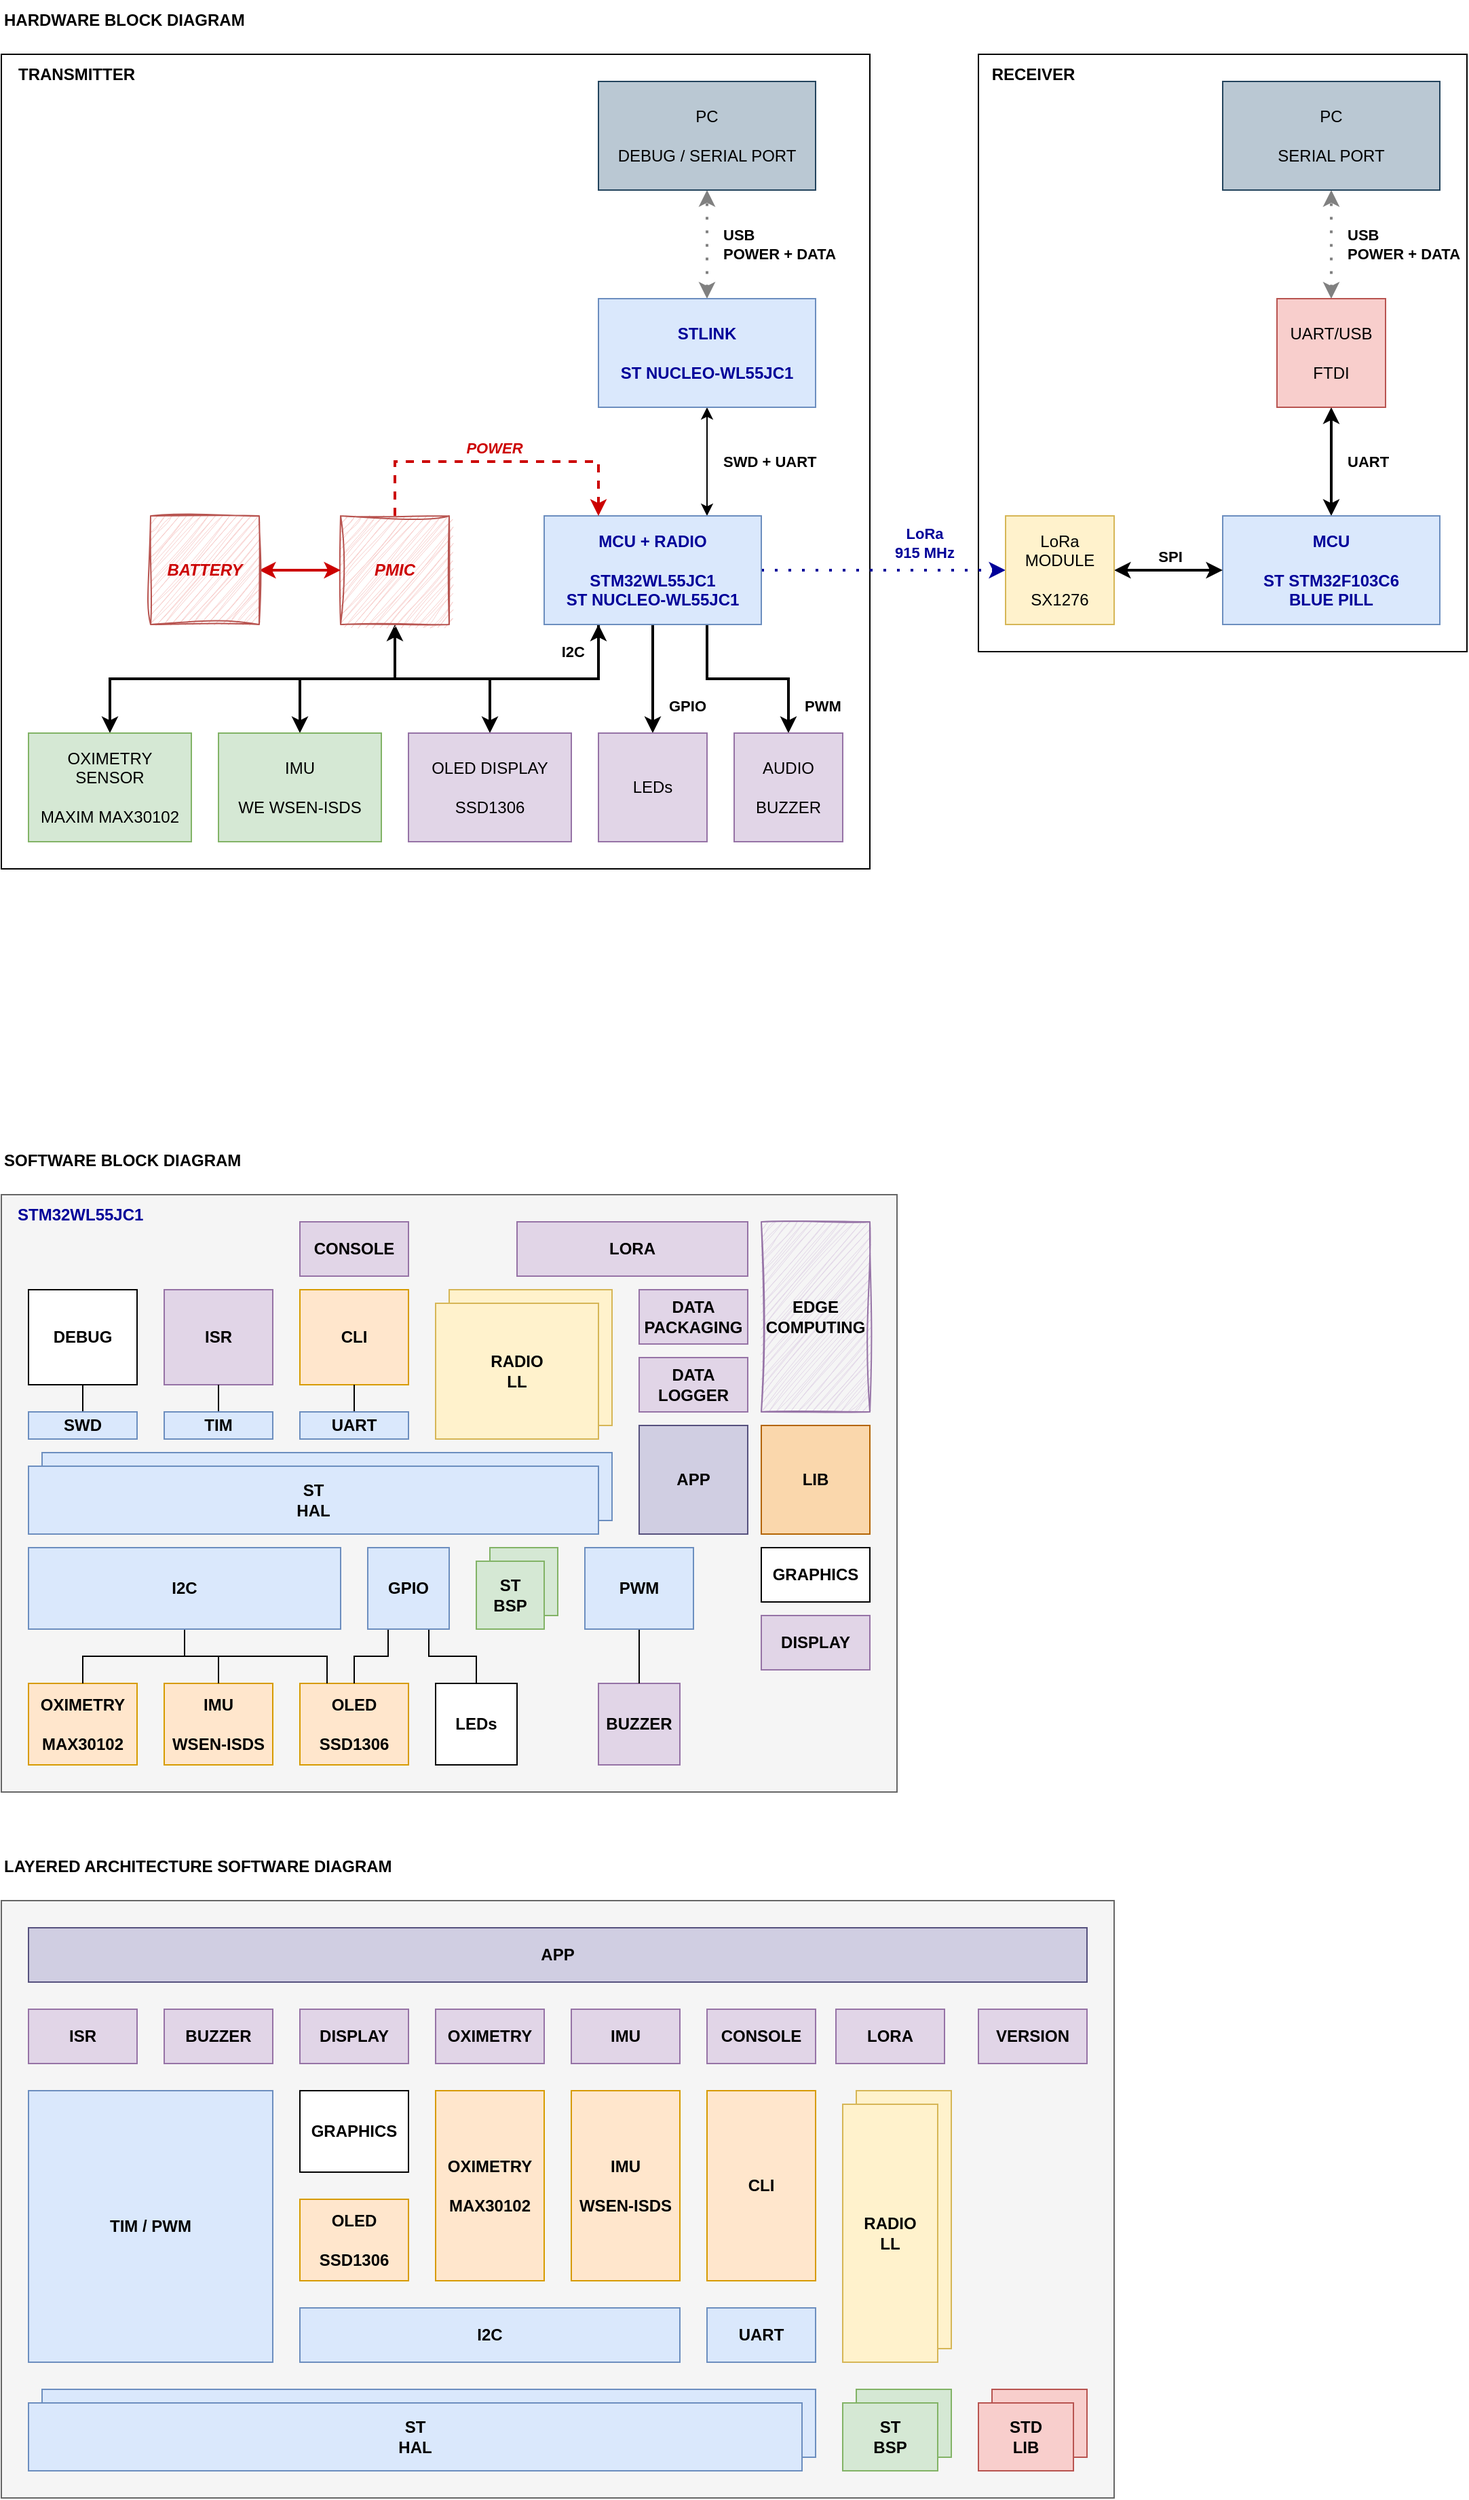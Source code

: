 <mxfile version="23.1.6" type="device">
  <diagram name="Page-1" id="tiGL5y8tx9twSGiWIKuG">
    <mxGraphModel dx="989" dy="521" grid="1" gridSize="10" guides="1" tooltips="1" connect="1" arrows="1" fold="1" page="1" pageScale="1" pageWidth="1169" pageHeight="827" math="0" shadow="0">
      <root>
        <mxCell id="0" />
        <mxCell id="1" parent="0" />
        <mxCell id="9h-wrepD2IGm5y444Fue-29" value="" style="rounded=0;whiteSpace=wrap;html=1;fillColor=#f5f5f5;fontColor=#333333;strokeColor=#666666;" vertex="1" parent="1">
          <mxGeometry x="40" y="1440" width="820" height="440" as="geometry" />
        </mxCell>
        <mxCell id="iqaMdUya3i2DOVbDc8bf-76" value="" style="rounded=0;whiteSpace=wrap;html=1;" parent="1" vertex="1">
          <mxGeometry x="760" y="80" width="360" height="440" as="geometry" />
        </mxCell>
        <mxCell id="iqaMdUya3i2DOVbDc8bf-77" value="" style="rounded=0;whiteSpace=wrap;html=1;" parent="1" vertex="1">
          <mxGeometry x="40" y="80" width="640" height="600" as="geometry" />
        </mxCell>
        <mxCell id="iqaMdUya3i2DOVbDc8bf-2" value="&lt;b style=&quot;&quot;&gt;&lt;br&gt;&lt;/b&gt;" style="rounded=0;whiteSpace=wrap;html=1;fillColor=#f5f5f5;fontColor=#333333;strokeColor=#666666;" parent="1" vertex="1">
          <mxGeometry x="40" y="920" width="660" height="440" as="geometry" />
        </mxCell>
        <mxCell id="bOj5Wxfjy-qbi8LJa_UR-5" style="edgeStyle=orthogonalEdgeStyle;rounded=0;orthogonalLoop=1;jettySize=auto;html=1;startArrow=classic;startFill=1;strokeWidth=2;exitX=0.25;exitY=1;exitDx=0;exitDy=0;entryX=0.5;entryY=0;entryDx=0;entryDy=0;" parent="1" source="bOj5Wxfjy-qbi8LJa_UR-1" target="bOj5Wxfjy-qbi8LJa_UR-2" edge="1">
          <mxGeometry relative="1" as="geometry">
            <mxPoint x="440" y="520" as="sourcePoint" />
            <mxPoint x="80" y="560" as="targetPoint" />
            <Array as="points">
              <mxPoint x="480" y="540" />
              <mxPoint x="120" y="540" />
            </Array>
          </mxGeometry>
        </mxCell>
        <mxCell id="bOj5Wxfjy-qbi8LJa_UR-9" value="&lt;b&gt;I2C&lt;/b&gt;" style="edgeLabel;html=1;align=right;verticalAlign=middle;resizable=0;points=[];" parent="bOj5Wxfjy-qbi8LJa_UR-5" connectable="0" vertex="1">
          <mxGeometry x="0.3" y="-2" relative="1" as="geometry">
            <mxPoint x="236" y="-18" as="offset" />
          </mxGeometry>
        </mxCell>
        <mxCell id="bOj5Wxfjy-qbi8LJa_UR-6" style="edgeStyle=orthogonalEdgeStyle;rounded=0;orthogonalLoop=1;jettySize=auto;html=1;exitX=0.25;exitY=1;exitDx=0;exitDy=0;entryX=0.5;entryY=0;entryDx=0;entryDy=0;strokeWidth=2;" parent="1" source="bOj5Wxfjy-qbi8LJa_UR-1" target="bOj5Wxfjy-qbi8LJa_UR-3" edge="1">
          <mxGeometry relative="1" as="geometry" />
        </mxCell>
        <mxCell id="bOj5Wxfjy-qbi8LJa_UR-7" style="edgeStyle=orthogonalEdgeStyle;rounded=0;orthogonalLoop=1;jettySize=auto;html=1;exitX=0.25;exitY=1;exitDx=0;exitDy=0;entryX=0.5;entryY=0;entryDx=0;entryDy=0;strokeWidth=2;" parent="1" source="bOj5Wxfjy-qbi8LJa_UR-1" target="bOj5Wxfjy-qbi8LJa_UR-4" edge="1">
          <mxGeometry relative="1" as="geometry">
            <Array as="points">
              <mxPoint x="480" y="540" />
              <mxPoint x="400" y="540" />
            </Array>
          </mxGeometry>
        </mxCell>
        <mxCell id="bOj5Wxfjy-qbi8LJa_UR-15" style="edgeStyle=orthogonalEdgeStyle;rounded=0;orthogonalLoop=1;jettySize=auto;html=1;dashed=1;dashPattern=1 4;exitX=1;exitY=0.5;exitDx=0;exitDy=0;strokeColor=#000099;strokeWidth=2;entryX=0;entryY=0.5;entryDx=0;entryDy=0;" parent="1" source="bOj5Wxfjy-qbi8LJa_UR-1" target="iqaMdUya3i2DOVbDc8bf-4" edge="1">
          <mxGeometry relative="1" as="geometry">
            <mxPoint x="590" y="460" as="sourcePoint" />
            <Array as="points" />
            <mxPoint x="740" y="460" as="targetPoint" />
          </mxGeometry>
        </mxCell>
        <mxCell id="bOj5Wxfjy-qbi8LJa_UR-16" value="&lt;font color=&quot;#000099&quot;&gt;&lt;b&gt;LoRa&lt;br&gt;915 MHz&lt;br&gt;&lt;/b&gt;&lt;/font&gt;" style="edgeLabel;html=1;align=center;verticalAlign=middle;resizable=0;points=[];" parent="bOj5Wxfjy-qbi8LJa_UR-15" connectable="0" vertex="1">
          <mxGeometry x="-0.142" y="2" relative="1" as="geometry">
            <mxPoint x="43" y="-18" as="offset" />
          </mxGeometry>
        </mxCell>
        <mxCell id="bOj5Wxfjy-qbi8LJa_UR-18" style="edgeStyle=orthogonalEdgeStyle;rounded=0;orthogonalLoop=1;jettySize=auto;html=1;entryX=0.5;entryY=1;entryDx=0;entryDy=0;dashed=1;dashPattern=1 4;startArrow=classic;startFill=1;strokeColor=#808080;strokeWidth=2;exitX=0.5;exitY=0;exitDx=0;exitDy=0;" parent="1" source="iqaMdUya3i2DOVbDc8bf-12" target="bOj5Wxfjy-qbi8LJa_UR-17" edge="1">
          <mxGeometry relative="1" as="geometry">
            <mxPoint x="510" y="250" as="sourcePoint" />
          </mxGeometry>
        </mxCell>
        <mxCell id="iqaMdUya3i2DOVbDc8bf-13" style="edgeStyle=orthogonalEdgeStyle;rounded=0;orthogonalLoop=1;jettySize=auto;html=1;exitX=0.75;exitY=0;exitDx=0;exitDy=0;entryX=0.5;entryY=1;entryDx=0;entryDy=0;startArrow=classic;startFill=1;" parent="1" source="bOj5Wxfjy-qbi8LJa_UR-1" target="iqaMdUya3i2DOVbDc8bf-12" edge="1">
          <mxGeometry relative="1" as="geometry" />
        </mxCell>
        <mxCell id="iqaMdUya3i2DOVbDc8bf-18" style="edgeStyle=orthogonalEdgeStyle;rounded=0;orthogonalLoop=1;jettySize=auto;html=1;exitX=0.75;exitY=1;exitDx=0;exitDy=0;entryX=0.5;entryY=0;entryDx=0;entryDy=0;strokeWidth=2;" parent="1" source="bOj5Wxfjy-qbi8LJa_UR-1" target="iqaMdUya3i2DOVbDc8bf-16" edge="1">
          <mxGeometry relative="1" as="geometry">
            <Array as="points">
              <mxPoint x="560" y="540" />
              <mxPoint x="620" y="540" />
            </Array>
          </mxGeometry>
        </mxCell>
        <mxCell id="iqaMdUya3i2DOVbDc8bf-21" style="edgeStyle=orthogonalEdgeStyle;rounded=0;orthogonalLoop=1;jettySize=auto;html=1;exitX=0.5;exitY=1;exitDx=0;exitDy=0;strokeWidth=2;" parent="1" source="bOj5Wxfjy-qbi8LJa_UR-1" target="iqaMdUya3i2DOVbDc8bf-19" edge="1">
          <mxGeometry relative="1" as="geometry" />
        </mxCell>
        <mxCell id="bOj5Wxfjy-qbi8LJa_UR-1" value="&lt;font color=&quot;#000099&quot;&gt;&lt;b style=&quot;&quot;&gt;MCU + RADIO&lt;br&gt;&lt;br&gt;&lt;/b&gt;&lt;b style=&quot;border-color: var(--border-color);&quot;&gt;&lt;font style=&quot;border-color: var(--border-color);&quot;&gt;STM32WL55JC1&lt;/font&gt;&lt;/b&gt;&lt;/font&gt;&lt;b style=&quot;&quot;&gt;&lt;font color=&quot;#000099&quot;&gt;&lt;br&gt;ST NUCLEO-WL55JC1&lt;/font&gt;&lt;br&gt;&lt;/b&gt;" style="rounded=0;whiteSpace=wrap;html=1;fillColor=#dae8fc;strokeColor=#6c8ebf;" parent="1" vertex="1">
          <mxGeometry x="440" y="420" width="160" height="80" as="geometry" />
        </mxCell>
        <mxCell id="bOj5Wxfjy-qbi8LJa_UR-2" value="OXIMETRY &lt;br&gt;SENSOR&lt;br&gt;&lt;br&gt;MAXIM MAX30102" style="rounded=0;whiteSpace=wrap;html=1;fillColor=#d5e8d4;strokeColor=#82b366;" parent="1" vertex="1">
          <mxGeometry x="60" y="580" width="120" height="80" as="geometry" />
        </mxCell>
        <mxCell id="bOj5Wxfjy-qbi8LJa_UR-3" value="IMU&lt;br&gt;&lt;br&gt;WE WSEN-ISDS" style="rounded=0;whiteSpace=wrap;html=1;fillColor=#d5e8d4;strokeColor=#82b366;" parent="1" vertex="1">
          <mxGeometry x="200" y="580" width="120" height="80" as="geometry" />
        </mxCell>
        <mxCell id="bOj5Wxfjy-qbi8LJa_UR-4" value="OLED DISPLAY&lt;br&gt;&lt;br&gt;SSD1306" style="rounded=0;whiteSpace=wrap;html=1;fillColor=#e1d5e7;strokeColor=#9673a6;" parent="1" vertex="1">
          <mxGeometry x="340" y="580" width="120" height="80" as="geometry" />
        </mxCell>
        <mxCell id="bOj5Wxfjy-qbi8LJa_UR-10" value="&lt;b&gt;HARDWARE BLOCK DIAGRAM&lt;/b&gt;" style="text;html=1;align=left;verticalAlign=middle;resizable=0;points=[];autosize=1;strokeColor=none;fillColor=none;" parent="1" vertex="1">
          <mxGeometry x="40" y="40" width="200" height="30" as="geometry" />
        </mxCell>
        <mxCell id="bOj5Wxfjy-qbi8LJa_UR-11" value="&lt;b&gt;SOFTWARE BLOCK DIAGRAM&lt;/b&gt;" style="text;html=1;align=left;verticalAlign=middle;resizable=0;points=[];autosize=1;strokeColor=none;fillColor=none;" parent="1" vertex="1">
          <mxGeometry x="40" y="880" width="200" height="30" as="geometry" />
        </mxCell>
        <mxCell id="bOj5Wxfjy-qbi8LJa_UR-20" style="edgeStyle=orthogonalEdgeStyle;rounded=0;orthogonalLoop=1;jettySize=auto;html=1;entryX=0.5;entryY=1;entryDx=0;entryDy=0;dashed=1;dashPattern=1 4;strokeColor=#808080;strokeWidth=2;exitX=0.5;exitY=0;exitDx=0;exitDy=0;startArrow=classic;startFill=1;" parent="1" source="iqaMdUya3i2DOVbDc8bf-8" target="bOj5Wxfjy-qbi8LJa_UR-19" edge="1">
          <mxGeometry relative="1" as="geometry">
            <mxPoint x="1020" y="180" as="sourcePoint" />
          </mxGeometry>
        </mxCell>
        <mxCell id="iqaMdUya3i2DOVbDc8bf-9" style="edgeStyle=orthogonalEdgeStyle;rounded=0;orthogonalLoop=1;jettySize=auto;html=1;exitX=0.5;exitY=0;exitDx=0;exitDy=0;entryX=0.5;entryY=1;entryDx=0;entryDy=0;startArrow=classic;startFill=1;strokeWidth=2;" parent="1" source="bOj5Wxfjy-qbi8LJa_UR-14" target="iqaMdUya3i2DOVbDc8bf-8" edge="1">
          <mxGeometry relative="1" as="geometry" />
        </mxCell>
        <mxCell id="bOj5Wxfjy-qbi8LJa_UR-14" value="&lt;font color=&quot;#000099&quot;&gt;&lt;b style=&quot;&quot;&gt;MCU&lt;br&gt;&lt;br&gt;&lt;/b&gt;&lt;/font&gt;&lt;b style=&quot;&quot;&gt;&lt;font color=&quot;#000099&quot;&gt;ST STM32F103C6&lt;br&gt;&lt;/font&gt;&lt;/b&gt;&lt;b style=&quot;border-color: var(--border-color); color: rgb(0, 0, 153);&quot;&gt;BLUE PILL&lt;/b&gt;&lt;b style=&quot;&quot;&gt;&lt;br&gt;&lt;/b&gt;" style="rounded=0;whiteSpace=wrap;html=1;fillColor=#dae8fc;strokeColor=#6c8ebf;" parent="1" vertex="1">
          <mxGeometry x="940" y="420" width="160" height="80" as="geometry" />
        </mxCell>
        <mxCell id="bOj5Wxfjy-qbi8LJa_UR-17" value="PC&lt;br&gt;&lt;br&gt;DEBUG / SERIAL PORT" style="rounded=0;whiteSpace=wrap;html=1;fillColor=#bac8d3;strokeColor=#23445d;gradientColor=none;shadow=0;glass=0;" parent="1" vertex="1">
          <mxGeometry x="480" y="100" width="160" height="80" as="geometry" />
        </mxCell>
        <mxCell id="bOj5Wxfjy-qbi8LJa_UR-19" value="PC&lt;br&gt;&lt;br&gt;SERIAL PORT" style="rounded=0;whiteSpace=wrap;html=1;fillColor=#bac8d3;strokeColor=#23445d;" parent="1" vertex="1">
          <mxGeometry x="940" y="100" width="160" height="80" as="geometry" />
        </mxCell>
        <mxCell id="bOj5Wxfjy-qbi8LJa_UR-29" style="edgeStyle=orthogonalEdgeStyle;rounded=0;orthogonalLoop=1;jettySize=auto;html=1;exitX=0.5;exitY=0;exitDx=0;exitDy=0;entryX=0.25;entryY=0;entryDx=0;entryDy=0;dashed=1;strokeColor=#CC0000;strokeWidth=2;" parent="1" source="bOj5Wxfjy-qbi8LJa_UR-21" target="bOj5Wxfjy-qbi8LJa_UR-1" edge="1">
          <mxGeometry relative="1" as="geometry">
            <Array as="points">
              <mxPoint x="330" y="380" />
              <mxPoint x="480" y="380" />
            </Array>
          </mxGeometry>
        </mxCell>
        <mxCell id="bOj5Wxfjy-qbi8LJa_UR-30" value="&lt;b&gt;&lt;i&gt;POWER&lt;/i&gt;&lt;/b&gt;" style="edgeLabel;html=1;align=center;verticalAlign=middle;resizable=0;points=[];fontColor=#CC0000;" parent="bOj5Wxfjy-qbi8LJa_UR-29" connectable="0" vertex="1">
          <mxGeometry x="-0.101" y="2" relative="1" as="geometry">
            <mxPoint x="9" y="-8" as="offset" />
          </mxGeometry>
        </mxCell>
        <mxCell id="iqaMdUya3i2DOVbDc8bf-24" style="edgeStyle=orthogonalEdgeStyle;rounded=0;orthogonalLoop=1;jettySize=auto;html=1;exitX=0.5;exitY=1;exitDx=0;exitDy=0;startArrow=classic;startFill=1;endArrow=none;endFill=0;strokeWidth=2;" parent="1" source="bOj5Wxfjy-qbi8LJa_UR-21" edge="1">
          <mxGeometry relative="1" as="geometry">
            <mxPoint x="320.2" y="540" as="targetPoint" />
            <Array as="points">
              <mxPoint x="330" y="540" />
            </Array>
          </mxGeometry>
        </mxCell>
        <mxCell id="bOj5Wxfjy-qbi8LJa_UR-21" value="&lt;font color=&quot;#cc0000&quot;&gt;&lt;b&gt;&lt;i&gt;PMIC&lt;/i&gt;&lt;/b&gt;&lt;/font&gt;" style="rounded=0;whiteSpace=wrap;html=1;fillColor=#f8cecc;strokeColor=#b85450;sketch=1;curveFitting=1;jiggle=2;" parent="1" vertex="1">
          <mxGeometry x="290" y="420" width="80" height="80" as="geometry" />
        </mxCell>
        <mxCell id="bOj5Wxfjy-qbi8LJa_UR-24" style="edgeStyle=orthogonalEdgeStyle;rounded=0;orthogonalLoop=1;jettySize=auto;html=1;entryX=0;entryY=0.5;entryDx=0;entryDy=0;startArrow=classic;startFill=1;strokeColor=#CC0000;exitX=1;exitY=0.5;exitDx=0;exitDy=0;strokeWidth=2;" parent="1" source="bOj5Wxfjy-qbi8LJa_UR-23" target="bOj5Wxfjy-qbi8LJa_UR-21" edge="1">
          <mxGeometry relative="1" as="geometry">
            <Array as="points" />
            <mxPoint x="280" y="320" as="sourcePoint" />
          </mxGeometry>
        </mxCell>
        <mxCell id="bOj5Wxfjy-qbi8LJa_UR-23" value="&lt;font color=&quot;#cc0000&quot;&gt;&lt;b&gt;&lt;i&gt;BATTERY&lt;/i&gt;&lt;/b&gt;&lt;/font&gt;" style="rounded=0;whiteSpace=wrap;html=1;fillColor=#f8cecc;strokeColor=#b85450;sketch=1;curveFitting=1;jiggle=2;" parent="1" vertex="1">
          <mxGeometry x="150" y="420" width="80" height="80" as="geometry" />
        </mxCell>
        <mxCell id="bOj5Wxfjy-qbi8LJa_UR-28" value="&lt;b&gt;USB&lt;br&gt;POWER + DATA&lt;/b&gt;" style="edgeLabel;html=1;align=left;verticalAlign=middle;resizable=0;points=[];" parent="1" connectable="0" vertex="1">
          <mxGeometry x="1030" y="220.0" as="geometry" />
        </mxCell>
        <mxCell id="bOj5Wxfjy-qbi8LJa_UR-32" value="&lt;b&gt;TRANSMITTER&lt;/b&gt;" style="text;html=1;align=center;verticalAlign=middle;resizable=0;points=[];autosize=1;strokeColor=none;fillColor=none;" parent="1" vertex="1">
          <mxGeometry x="40" y="80" width="110" height="30" as="geometry" />
        </mxCell>
        <mxCell id="bOj5Wxfjy-qbi8LJa_UR-34" value="&lt;b&gt;RECEIVER&lt;/b&gt;" style="text;html=1;align=center;verticalAlign=middle;resizable=0;points=[];autosize=1;strokeColor=none;fillColor=none;" parent="1" vertex="1">
          <mxGeometry x="760" y="80" width="80" height="30" as="geometry" />
        </mxCell>
        <mxCell id="iqaMdUya3i2DOVbDc8bf-3" value="&lt;b style=&quot;border-color: var(--border-color);&quot;&gt;&lt;font color=&quot;#000099&quot;&gt;STM32WL55JC1&lt;/font&gt;&lt;/b&gt;&lt;b style=&quot;border-color: var(--border-color);&quot;&gt;&lt;br&gt;&lt;/b&gt;" style="text;html=1;align=left;verticalAlign=middle;resizable=0;points=[];autosize=1;strokeColor=none;fillColor=none;" parent="1" vertex="1">
          <mxGeometry x="50" y="920" width="120" height="30" as="geometry" />
        </mxCell>
        <mxCell id="iqaMdUya3i2DOVbDc8bf-5" style="edgeStyle=orthogonalEdgeStyle;rounded=0;orthogonalLoop=1;jettySize=auto;html=1;exitX=1;exitY=0.5;exitDx=0;exitDy=0;entryX=0;entryY=0.5;entryDx=0;entryDy=0;startArrow=classic;startFill=1;strokeWidth=2;" parent="1" source="iqaMdUya3i2DOVbDc8bf-4" target="bOj5Wxfjy-qbi8LJa_UR-14" edge="1">
          <mxGeometry relative="1" as="geometry" />
        </mxCell>
        <mxCell id="iqaMdUya3i2DOVbDc8bf-7" value="&lt;b&gt;SPI&lt;/b&gt;" style="edgeLabel;html=1;align=center;verticalAlign=middle;resizable=0;points=[];" parent="iqaMdUya3i2DOVbDc8bf-5" connectable="0" vertex="1">
          <mxGeometry x="-0.042" y="3" relative="1" as="geometry">
            <mxPoint x="2" y="-7" as="offset" />
          </mxGeometry>
        </mxCell>
        <mxCell id="iqaMdUya3i2DOVbDc8bf-4" value="LoRa&lt;br&gt;MODULE&lt;br&gt;&lt;br&gt;SX1276" style="rounded=0;whiteSpace=wrap;html=1;fillColor=#fff2cc;strokeColor=#d6b656;" parent="1" vertex="1">
          <mxGeometry x="780" y="420" width="80" height="80" as="geometry" />
        </mxCell>
        <mxCell id="iqaMdUya3i2DOVbDc8bf-8" value="UART/USB&lt;br&gt;&lt;br&gt;FTDI" style="rounded=0;whiteSpace=wrap;html=1;fillColor=#f8cecc;strokeColor=#b85450;" parent="1" vertex="1">
          <mxGeometry x="980" y="260" width="80" height="80" as="geometry" />
        </mxCell>
        <mxCell id="iqaMdUya3i2DOVbDc8bf-11" value="&lt;b&gt;UART&lt;/b&gt;" style="edgeLabel;html=1;align=left;verticalAlign=middle;resizable=0;points=[];" parent="1" connectable="0" vertex="1">
          <mxGeometry x="1030" y="380.0" as="geometry" />
        </mxCell>
        <mxCell id="iqaMdUya3i2DOVbDc8bf-12" value="&lt;font color=&quot;#000099&quot;&gt;&lt;b style=&quot;&quot;&gt;STLINK&lt;br&gt;&lt;br&gt;&lt;/b&gt;&lt;/font&gt;&lt;b style=&quot;&quot;&gt;&lt;font color=&quot;#000099&quot;&gt;ST NUCLEO-WL55JC1&lt;/font&gt;&lt;br&gt;&lt;/b&gt;" style="rounded=0;whiteSpace=wrap;html=1;fillColor=#dae8fc;strokeColor=#6c8ebf;" parent="1" vertex="1">
          <mxGeometry x="480" y="260" width="160" height="80" as="geometry" />
        </mxCell>
        <mxCell id="iqaMdUya3i2DOVbDc8bf-14" value="&lt;b&gt;SWD + UART&lt;/b&gt;" style="edgeLabel;html=1;align=left;verticalAlign=middle;resizable=0;points=[];" parent="1" connectable="0" vertex="1">
          <mxGeometry x="570.0" y="379.997" as="geometry" />
        </mxCell>
        <mxCell id="iqaMdUya3i2DOVbDc8bf-15" value="&lt;b&gt;USB&lt;br&gt;POWER + DATA&lt;/b&gt;" style="edgeLabel;html=1;align=left;verticalAlign=middle;resizable=0;points=[];" parent="1" connectable="0" vertex="1">
          <mxGeometry x="570" y="220.0" as="geometry" />
        </mxCell>
        <mxCell id="iqaMdUya3i2DOVbDc8bf-16" value="AUDIO&lt;br&gt;&lt;br&gt;BUZZER" style="rounded=0;whiteSpace=wrap;html=1;fillColor=#e1d5e7;strokeColor=#9673a6;" parent="1" vertex="1">
          <mxGeometry x="580" y="580" width="80" height="80" as="geometry" />
        </mxCell>
        <mxCell id="iqaMdUya3i2DOVbDc8bf-19" value="LEDs" style="rounded=0;whiteSpace=wrap;html=1;fillColor=#e1d5e7;strokeColor=#9673a6;" parent="1" vertex="1">
          <mxGeometry x="480" y="580" width="80" height="80" as="geometry" />
        </mxCell>
        <mxCell id="iqaMdUya3i2DOVbDc8bf-22" value="&lt;b&gt;GPIO&lt;/b&gt;" style="edgeLabel;html=1;align=left;verticalAlign=middle;resizable=0;points=[];" parent="1" connectable="0" vertex="1">
          <mxGeometry x="530.0" y="559.997" as="geometry" />
        </mxCell>
        <mxCell id="iqaMdUya3i2DOVbDc8bf-23" value="&lt;b&gt;PWM&lt;/b&gt;" style="edgeLabel;html=1;align=left;verticalAlign=middle;resizable=0;points=[];" parent="1" connectable="0" vertex="1">
          <mxGeometry x="630.0" y="559.997" as="geometry" />
        </mxCell>
        <mxCell id="iqaMdUya3i2DOVbDc8bf-35" value="&lt;b&gt;APP&lt;/b&gt;" style="rounded=0;whiteSpace=wrap;html=1;fillColor=#d0cee2;strokeColor=#56517e;" parent="1" vertex="1">
          <mxGeometry x="510" y="1090" width="80" height="80" as="geometry" />
        </mxCell>
        <mxCell id="iqaMdUya3i2DOVbDc8bf-36" value="&lt;b&gt;IMU&lt;br&gt;&lt;br&gt;WSEN-ISDS&lt;br&gt;&lt;/b&gt;" style="rounded=0;whiteSpace=wrap;html=1;fillColor=#ffe6cc;strokeColor=#d79b00;" parent="1" vertex="1">
          <mxGeometry x="160" y="1280" width="80" height="60" as="geometry" />
        </mxCell>
        <mxCell id="iqaMdUya3i2DOVbDc8bf-37" value="&lt;b&gt;OXIMETRY&lt;br&gt;&lt;br&gt;MAX30102&lt;br&gt;&lt;/b&gt;" style="rounded=0;whiteSpace=wrap;html=1;fillColor=#ffe6cc;strokeColor=#d79b00;" parent="1" vertex="1">
          <mxGeometry x="60" y="1280" width="80" height="60" as="geometry" />
        </mxCell>
        <mxCell id="iqaMdUya3i2DOVbDc8bf-38" value="&lt;b&gt;OLED&lt;br&gt;&lt;br&gt;SSD1306&lt;br&gt;&lt;/b&gt;" style="rounded=0;whiteSpace=wrap;html=1;fillColor=#ffe6cc;strokeColor=#d79b00;" parent="1" vertex="1">
          <mxGeometry x="260" y="1280" width="80" height="60" as="geometry" />
        </mxCell>
        <mxCell id="iqaMdUya3i2DOVbDc8bf-39" value="&lt;b&gt;GRAPHICS&lt;br&gt;&lt;/b&gt;" style="rounded=0;whiteSpace=wrap;html=1;" parent="1" vertex="1">
          <mxGeometry x="600" y="1180" width="80" height="40" as="geometry" />
        </mxCell>
        <mxCell id="iqaMdUya3i2DOVbDc8bf-40" value="&lt;b&gt;ISR&lt;br&gt;&lt;/b&gt;" style="rounded=0;whiteSpace=wrap;html=1;fillColor=#e1d5e7;strokeColor=#9673a6;" parent="1" vertex="1">
          <mxGeometry x="160" y="990" width="80" height="70" as="geometry" />
        </mxCell>
        <mxCell id="iqaMdUya3i2DOVbDc8bf-41" value="&lt;b&gt;CONSOLE&lt;br&gt;&lt;/b&gt;" style="rounded=0;whiteSpace=wrap;html=1;fillColor=#e1d5e7;strokeColor=#9673a6;" parent="1" vertex="1">
          <mxGeometry x="260" y="940" width="80" height="40" as="geometry" />
        </mxCell>
        <mxCell id="iqaMdUya3i2DOVbDc8bf-45" value="&lt;b&gt;CLI&lt;br&gt;&lt;/b&gt;" style="rounded=0;whiteSpace=wrap;html=1;fillColor=#ffe6cc;strokeColor=#d79b00;" parent="1" vertex="1">
          <mxGeometry x="260" y="990" width="80" height="70" as="geometry" />
        </mxCell>
        <mxCell id="iqaMdUya3i2DOVbDc8bf-46" value="&lt;b&gt;BUZZER&lt;br&gt;&lt;/b&gt;" style="rounded=0;whiteSpace=wrap;html=1;fillColor=#e1d5e7;strokeColor=#9673a6;" parent="1" vertex="1">
          <mxGeometry x="480" y="1280" width="60" height="60" as="geometry" />
        </mxCell>
        <mxCell id="iqaMdUya3i2DOVbDc8bf-59" style="edgeStyle=orthogonalEdgeStyle;rounded=0;orthogonalLoop=1;jettySize=auto;html=1;exitX=0.5;exitY=1;exitDx=0;exitDy=0;entryX=0.5;entryY=0;entryDx=0;entryDy=0;endArrow=none;endFill=0;" parent="1" source="iqaMdUya3i2DOVbDc8bf-47" target="iqaMdUya3i2DOVbDc8bf-37" edge="1">
          <mxGeometry relative="1" as="geometry" />
        </mxCell>
        <mxCell id="iqaMdUya3i2DOVbDc8bf-60" style="edgeStyle=orthogonalEdgeStyle;rounded=0;orthogonalLoop=1;jettySize=auto;html=1;exitX=0.5;exitY=1;exitDx=0;exitDy=0;entryX=0.5;entryY=0;entryDx=0;entryDy=0;endArrow=none;endFill=0;" parent="1" source="iqaMdUya3i2DOVbDc8bf-47" target="iqaMdUya3i2DOVbDc8bf-36" edge="1">
          <mxGeometry relative="1" as="geometry" />
        </mxCell>
        <mxCell id="iqaMdUya3i2DOVbDc8bf-61" style="edgeStyle=orthogonalEdgeStyle;rounded=0;orthogonalLoop=1;jettySize=auto;html=1;exitX=0.5;exitY=1;exitDx=0;exitDy=0;entryX=0.25;entryY=0;entryDx=0;entryDy=0;endArrow=none;endFill=0;" parent="1" source="iqaMdUya3i2DOVbDc8bf-47" target="iqaMdUya3i2DOVbDc8bf-38" edge="1">
          <mxGeometry relative="1" as="geometry" />
        </mxCell>
        <mxCell id="iqaMdUya3i2DOVbDc8bf-47" value="&lt;b&gt;I2C&lt;br&gt;&lt;/b&gt;" style="rounded=0;whiteSpace=wrap;html=1;fillColor=#dae8fc;strokeColor=#6c8ebf;" parent="1" vertex="1">
          <mxGeometry x="60" y="1180" width="230" height="60" as="geometry" />
        </mxCell>
        <mxCell id="iqaMdUya3i2DOVbDc8bf-68" style="edgeStyle=orthogonalEdgeStyle;rounded=0;orthogonalLoop=1;jettySize=auto;html=1;exitX=0.5;exitY=0;exitDx=0;exitDy=0;entryX=0.5;entryY=1;entryDx=0;entryDy=0;endArrow=none;endFill=0;" parent="1" source="iqaMdUya3i2DOVbDc8bf-48" target="iqaMdUya3i2DOVbDc8bf-45" edge="1">
          <mxGeometry relative="1" as="geometry" />
        </mxCell>
        <mxCell id="iqaMdUya3i2DOVbDc8bf-48" value="&lt;b&gt;UART&lt;br&gt;&lt;/b&gt;" style="rounded=0;whiteSpace=wrap;html=1;fillColor=#dae8fc;strokeColor=#6c8ebf;" parent="1" vertex="1">
          <mxGeometry x="260" y="1080" width="80" height="20" as="geometry" />
        </mxCell>
        <mxCell id="iqaMdUya3i2DOVbDc8bf-57" style="edgeStyle=orthogonalEdgeStyle;rounded=0;orthogonalLoop=1;jettySize=auto;html=1;exitX=0.5;exitY=1;exitDx=0;exitDy=0;entryX=0.5;entryY=0;entryDx=0;entryDy=0;endArrow=none;endFill=0;" parent="1" source="iqaMdUya3i2DOVbDc8bf-50" target="iqaMdUya3i2DOVbDc8bf-46" edge="1">
          <mxGeometry relative="1" as="geometry" />
        </mxCell>
        <mxCell id="iqaMdUya3i2DOVbDc8bf-50" value="&lt;b&gt;PWM&lt;br&gt;&lt;/b&gt;" style="rounded=0;whiteSpace=wrap;html=1;fillColor=#dae8fc;strokeColor=#6c8ebf;" parent="1" vertex="1">
          <mxGeometry x="470" y="1180" width="80" height="60" as="geometry" />
        </mxCell>
        <mxCell id="iqaMdUya3i2DOVbDc8bf-62" style="edgeStyle=orthogonalEdgeStyle;rounded=0;orthogonalLoop=1;jettySize=auto;html=1;exitX=0.25;exitY=1;exitDx=0;exitDy=0;entryX=0.5;entryY=0;entryDx=0;entryDy=0;endArrow=none;endFill=0;" parent="1" source="iqaMdUya3i2DOVbDc8bf-51" target="iqaMdUya3i2DOVbDc8bf-38" edge="1">
          <mxGeometry relative="1" as="geometry" />
        </mxCell>
        <mxCell id="iqaMdUya3i2DOVbDc8bf-63" style="edgeStyle=orthogonalEdgeStyle;rounded=0;orthogonalLoop=1;jettySize=auto;html=1;exitX=0.75;exitY=1;exitDx=0;exitDy=0;entryX=0.5;entryY=0;entryDx=0;entryDy=0;endArrow=none;endFill=0;" parent="1" source="iqaMdUya3i2DOVbDc8bf-51" target="iqaMdUya3i2DOVbDc8bf-52" edge="1">
          <mxGeometry relative="1" as="geometry" />
        </mxCell>
        <mxCell id="iqaMdUya3i2DOVbDc8bf-51" value="&lt;b&gt;GPIO&lt;br&gt;&lt;/b&gt;" style="rounded=0;whiteSpace=wrap;html=1;fillColor=#dae8fc;strokeColor=#6c8ebf;" parent="1" vertex="1">
          <mxGeometry x="310" y="1180" width="60" height="60" as="geometry" />
        </mxCell>
        <mxCell id="iqaMdUya3i2DOVbDc8bf-52" value="&lt;b&gt;LEDs&lt;br&gt;&lt;/b&gt;" style="rounded=0;whiteSpace=wrap;html=1;" parent="1" vertex="1">
          <mxGeometry x="360" y="1280" width="60" height="60" as="geometry" />
        </mxCell>
        <mxCell id="iqaMdUya3i2DOVbDc8bf-67" style="edgeStyle=orthogonalEdgeStyle;rounded=0;orthogonalLoop=1;jettySize=auto;html=1;exitX=0.5;exitY=0;exitDx=0;exitDy=0;entryX=0.5;entryY=1;entryDx=0;entryDy=0;endArrow=none;endFill=0;" parent="1" source="iqaMdUya3i2DOVbDc8bf-53" target="iqaMdUya3i2DOVbDc8bf-40" edge="1">
          <mxGeometry relative="1" as="geometry" />
        </mxCell>
        <mxCell id="iqaMdUya3i2DOVbDc8bf-53" value="&lt;b&gt;TIM&lt;br&gt;&lt;/b&gt;" style="rounded=0;whiteSpace=wrap;html=1;fillColor=#dae8fc;strokeColor=#6c8ebf;" parent="1" vertex="1">
          <mxGeometry x="160" y="1080" width="80" height="20" as="geometry" />
        </mxCell>
        <mxCell id="iqaMdUya3i2DOVbDc8bf-54" value="&lt;b&gt;LORA&lt;br&gt;&lt;/b&gt;" style="rounded=0;whiteSpace=wrap;html=1;fillColor=#e1d5e7;strokeColor=#9673a6;" parent="1" vertex="1">
          <mxGeometry x="420" y="940" width="170" height="40" as="geometry" />
        </mxCell>
        <mxCell id="iqaMdUya3i2DOVbDc8bf-55" value="&lt;b&gt;DEBUG&lt;br&gt;&lt;/b&gt;" style="rounded=0;whiteSpace=wrap;html=1;" parent="1" vertex="1">
          <mxGeometry x="60" y="990" width="80" height="70" as="geometry" />
        </mxCell>
        <mxCell id="iqaMdUya3i2DOVbDc8bf-66" style="edgeStyle=orthogonalEdgeStyle;rounded=0;orthogonalLoop=1;jettySize=auto;html=1;exitX=0.5;exitY=0;exitDx=0;exitDy=0;entryX=0.5;entryY=1;entryDx=0;entryDy=0;endArrow=none;endFill=0;" parent="1" source="iqaMdUya3i2DOVbDc8bf-56" target="iqaMdUya3i2DOVbDc8bf-55" edge="1">
          <mxGeometry relative="1" as="geometry" />
        </mxCell>
        <mxCell id="iqaMdUya3i2DOVbDc8bf-56" value="&lt;b&gt;SWD&lt;br&gt;&lt;/b&gt;" style="rounded=0;whiteSpace=wrap;html=1;fillColor=#dae8fc;strokeColor=#6c8ebf;" parent="1" vertex="1">
          <mxGeometry x="60" y="1080" width="80" height="20" as="geometry" />
        </mxCell>
        <mxCell id="iqaMdUya3i2DOVbDc8bf-69" value="&lt;b&gt;DATA LOGGER&lt;/b&gt;" style="rounded=0;whiteSpace=wrap;html=1;fillColor=#e1d5e7;strokeColor=#9673a6;" parent="1" vertex="1">
          <mxGeometry x="510" y="1040" width="80" height="40" as="geometry" />
        </mxCell>
        <mxCell id="iqaMdUya3i2DOVbDc8bf-70" value="&lt;b&gt;EDGE COMPUTING&lt;/b&gt;" style="rounded=0;whiteSpace=wrap;html=1;fillColor=#e1d5e7;strokeColor=#9673a6;sketch=1;curveFitting=1;jiggle=2;" parent="1" vertex="1">
          <mxGeometry x="600" y="940" width="80" height="140" as="geometry" />
        </mxCell>
        <mxCell id="iqaMdUya3i2DOVbDc8bf-71" value="&lt;b&gt;DATA PACKAGING&lt;/b&gt;" style="rounded=0;whiteSpace=wrap;html=1;fillColor=#e1d5e7;strokeColor=#9673a6;" parent="1" vertex="1">
          <mxGeometry x="510" y="990" width="80" height="40" as="geometry" />
        </mxCell>
        <mxCell id="iqaMdUya3i2DOVbDc8bf-74" value="" style="group" parent="1" connectable="0" vertex="1">
          <mxGeometry x="60" y="1110" width="430" height="60" as="geometry" />
        </mxCell>
        <mxCell id="iqaMdUya3i2DOVbDc8bf-29" value="" style="rounded=0;whiteSpace=wrap;html=1;fillColor=#dae8fc;strokeColor=#6c8ebf;" parent="iqaMdUya3i2DOVbDc8bf-74" vertex="1">
          <mxGeometry x="10" width="420" height="50" as="geometry" />
        </mxCell>
        <mxCell id="iqaMdUya3i2DOVbDc8bf-28" value="&lt;b&gt;ST&lt;br&gt;HAL&lt;/b&gt;" style="rounded=0;whiteSpace=wrap;html=1;fillColor=#dae8fc;strokeColor=#6c8ebf;" parent="iqaMdUya3i2DOVbDc8bf-74" vertex="1">
          <mxGeometry y="10" width="420" height="50" as="geometry" />
        </mxCell>
        <mxCell id="iqaMdUya3i2DOVbDc8bf-78" value="&lt;b&gt;LIB&lt;br&gt;&lt;/b&gt;" style="rounded=0;whiteSpace=wrap;html=1;fillColor=#fad7ac;strokeColor=#b46504;" parent="1" vertex="1">
          <mxGeometry x="600" y="1090" width="80" height="80" as="geometry" />
        </mxCell>
        <mxCell id="9h-wrepD2IGm5y444Fue-1" value="&lt;b&gt;LAYERED ARCHITECTURE SOFTWARE DIAGRAM&lt;/b&gt;" style="text;html=1;align=left;verticalAlign=middle;resizable=0;points=[];autosize=1;strokeColor=none;fillColor=none;" vertex="1" parent="1">
          <mxGeometry x="40" y="1400" width="310" height="30" as="geometry" />
        </mxCell>
        <mxCell id="9h-wrepD2IGm5y444Fue-2" value="&lt;b&gt;APP&lt;/b&gt;" style="rounded=0;whiteSpace=wrap;html=1;fillColor=#d0cee2;strokeColor=#56517e;" vertex="1" parent="1">
          <mxGeometry x="60" y="1460" width="780" height="40" as="geometry" />
        </mxCell>
        <mxCell id="9h-wrepD2IGm5y444Fue-3" value="&lt;b&gt;ISR&lt;br&gt;&lt;/b&gt;" style="rounded=0;whiteSpace=wrap;html=1;fillColor=#e1d5e7;strokeColor=#9673a6;" vertex="1" parent="1">
          <mxGeometry x="60" y="1520" width="80" height="40" as="geometry" />
        </mxCell>
        <mxCell id="9h-wrepD2IGm5y444Fue-4" value="&lt;b&gt;DISPLAY&lt;br&gt;&lt;/b&gt;" style="rounded=0;whiteSpace=wrap;html=1;fillColor=#e1d5e7;strokeColor=#9673a6;" vertex="1" parent="1">
          <mxGeometry x="260" y="1520" width="80" height="40" as="geometry" />
        </mxCell>
        <mxCell id="9h-wrepD2IGm5y444Fue-5" value="&lt;b&gt;BUZZER&lt;br&gt;&lt;/b&gt;" style="rounded=0;whiteSpace=wrap;html=1;fillColor=#e1d5e7;strokeColor=#9673a6;" vertex="1" parent="1">
          <mxGeometry x="160" y="1520" width="80" height="40" as="geometry" />
        </mxCell>
        <mxCell id="9h-wrepD2IGm5y444Fue-6" value="&lt;b&gt;IMU&lt;br&gt;&lt;/b&gt;" style="rounded=0;whiteSpace=wrap;html=1;fillColor=#e1d5e7;strokeColor=#9673a6;" vertex="1" parent="1">
          <mxGeometry x="460" y="1520" width="80" height="40" as="geometry" />
        </mxCell>
        <mxCell id="9h-wrepD2IGm5y444Fue-7" value="&lt;b&gt;OXIMETRY&lt;br&gt;&lt;/b&gt;" style="rounded=0;whiteSpace=wrap;html=1;fillColor=#e1d5e7;strokeColor=#9673a6;" vertex="1" parent="1">
          <mxGeometry x="360" y="1520" width="80" height="40" as="geometry" />
        </mxCell>
        <mxCell id="9h-wrepD2IGm5y444Fue-8" value="&lt;b&gt;LORA&lt;br&gt;&lt;/b&gt;" style="rounded=0;whiteSpace=wrap;html=1;fillColor=#e1d5e7;strokeColor=#9673a6;" vertex="1" parent="1">
          <mxGeometry x="655" y="1520" width="80" height="40" as="geometry" />
        </mxCell>
        <mxCell id="9h-wrepD2IGm5y444Fue-9" value="&lt;b&gt;CONSOLE&lt;br&gt;&lt;/b&gt;" style="rounded=0;whiteSpace=wrap;html=1;fillColor=#e1d5e7;strokeColor=#9673a6;" vertex="1" parent="1">
          <mxGeometry x="560" y="1520" width="80" height="40" as="geometry" />
        </mxCell>
        <mxCell id="9h-wrepD2IGm5y444Fue-10" value="&lt;b&gt;VERSION&lt;br&gt;&lt;/b&gt;" style="rounded=0;whiteSpace=wrap;html=1;fillColor=#e1d5e7;strokeColor=#9673a6;" vertex="1" parent="1">
          <mxGeometry x="760" y="1520" width="80" height="40" as="geometry" />
        </mxCell>
        <mxCell id="9h-wrepD2IGm5y444Fue-12" value="" style="rounded=0;whiteSpace=wrap;html=1;fillColor=#dae8fc;strokeColor=#6c8ebf;" vertex="1" parent="1">
          <mxGeometry x="70" y="1800" width="570" height="50" as="geometry" />
        </mxCell>
        <mxCell id="9h-wrepD2IGm5y444Fue-13" value="&lt;b&gt;ST&lt;br&gt;HAL&lt;/b&gt;" style="rounded=0;whiteSpace=wrap;html=1;fillColor=#dae8fc;strokeColor=#6c8ebf;" vertex="1" parent="1">
          <mxGeometry x="60" y="1810" width="570" height="50" as="geometry" />
        </mxCell>
        <mxCell id="9h-wrepD2IGm5y444Fue-14" value="&lt;b&gt;OLED&lt;br&gt;&lt;br&gt;SSD1306&lt;br&gt;&lt;/b&gt;" style="rounded=0;whiteSpace=wrap;html=1;fillColor=#ffe6cc;strokeColor=#d79b00;" vertex="1" parent="1">
          <mxGeometry x="260" y="1660" width="80" height="60" as="geometry" />
        </mxCell>
        <mxCell id="9h-wrepD2IGm5y444Fue-15" value="&lt;b&gt;IMU&lt;br&gt;&lt;br&gt;WSEN-ISDS&lt;br&gt;&lt;/b&gt;" style="rounded=0;whiteSpace=wrap;html=1;fillColor=#ffe6cc;strokeColor=#d79b00;" vertex="1" parent="1">
          <mxGeometry x="460" y="1580" width="80" height="140" as="geometry" />
        </mxCell>
        <mxCell id="9h-wrepD2IGm5y444Fue-16" value="&lt;b&gt;OXIMETRY&lt;br&gt;&lt;br&gt;MAX30102&lt;br&gt;&lt;/b&gt;" style="rounded=0;whiteSpace=wrap;html=1;fillColor=#ffe6cc;strokeColor=#d79b00;" vertex="1" parent="1">
          <mxGeometry x="360" y="1580" width="80" height="140" as="geometry" />
        </mxCell>
        <mxCell id="9h-wrepD2IGm5y444Fue-17" value="&lt;b&gt;GRAPHICS&lt;br&gt;&lt;/b&gt;" style="rounded=0;whiteSpace=wrap;html=1;" vertex="1" parent="1">
          <mxGeometry x="260" y="1580" width="80" height="60" as="geometry" />
        </mxCell>
        <mxCell id="9h-wrepD2IGm5y444Fue-19" value="&lt;b&gt;I2C&lt;br&gt;&lt;/b&gt;" style="rounded=0;whiteSpace=wrap;html=1;fillColor=#dae8fc;strokeColor=#6c8ebf;" vertex="1" parent="1">
          <mxGeometry x="260" y="1740" width="280" height="40" as="geometry" />
        </mxCell>
        <mxCell id="9h-wrepD2IGm5y444Fue-20" value="&lt;b&gt;UART&lt;br&gt;&lt;/b&gt;" style="rounded=0;whiteSpace=wrap;html=1;fillColor=#dae8fc;strokeColor=#6c8ebf;" vertex="1" parent="1">
          <mxGeometry x="560" y="1740" width="80" height="40" as="geometry" />
        </mxCell>
        <mxCell id="9h-wrepD2IGm5y444Fue-22" value="&lt;b&gt;TIM / PWM&lt;br&gt;&lt;/b&gt;" style="rounded=0;whiteSpace=wrap;html=1;fillColor=#dae8fc;strokeColor=#6c8ebf;" vertex="1" parent="1">
          <mxGeometry x="60" y="1580" width="180" height="200" as="geometry" />
        </mxCell>
        <mxCell id="9h-wrepD2IGm5y444Fue-23" value="&lt;b&gt;CLI&lt;br&gt;&lt;/b&gt;" style="rounded=0;whiteSpace=wrap;html=1;fillColor=#ffe6cc;strokeColor=#d79b00;" vertex="1" parent="1">
          <mxGeometry x="560" y="1580" width="80" height="140" as="geometry" />
        </mxCell>
        <mxCell id="iqaMdUya3i2DOVbDc8bf-33" value="" style="rounded=0;whiteSpace=wrap;html=1;fillColor=#fff2cc;strokeColor=#d6b656;" parent="1" vertex="1">
          <mxGeometry x="370" y="990" width="120" height="100" as="geometry" />
        </mxCell>
        <mxCell id="iqaMdUya3i2DOVbDc8bf-34" value="&lt;b&gt;RADIO&lt;br&gt;LL&lt;br&gt;&lt;/b&gt;" style="rounded=0;whiteSpace=wrap;html=1;movable=1;resizable=1;rotatable=1;deletable=1;editable=1;locked=0;connectable=1;fillColor=#fff2cc;strokeColor=#d6b656;" parent="1" vertex="1">
          <mxGeometry x="360" y="1000" width="120" height="100" as="geometry" />
        </mxCell>
        <mxCell id="9h-wrepD2IGm5y444Fue-27" value="" style="rounded=0;whiteSpace=wrap;html=1;fillColor=#fff2cc;strokeColor=#d6b656;" vertex="1" parent="1">
          <mxGeometry x="670" y="1580" width="70" height="190" as="geometry" />
        </mxCell>
        <mxCell id="9h-wrepD2IGm5y444Fue-28" value="&lt;b&gt;RADIO&lt;br&gt;LL&lt;br&gt;&lt;/b&gt;" style="rounded=0;whiteSpace=wrap;html=1;movable=1;resizable=1;rotatable=1;deletable=1;editable=1;locked=0;connectable=1;fillColor=#fff2cc;strokeColor=#d6b656;" vertex="1" parent="1">
          <mxGeometry x="660" y="1590" width="70" height="190" as="geometry" />
        </mxCell>
        <mxCell id="9h-wrepD2IGm5y444Fue-30" value="&lt;b&gt;DISPLAY&lt;br&gt;&lt;/b&gt;" style="rounded=0;whiteSpace=wrap;html=1;fillColor=#e1d5e7;strokeColor=#9673a6;" vertex="1" parent="1">
          <mxGeometry x="600" y="1230" width="80" height="40" as="geometry" />
        </mxCell>
        <mxCell id="iqaMdUya3i2DOVbDc8bf-43" value="" style="rounded=0;whiteSpace=wrap;html=1;fillColor=#d5e8d4;strokeColor=#82b366;" parent="1" vertex="1">
          <mxGeometry x="400" y="1180" width="50" height="50" as="geometry" />
        </mxCell>
        <mxCell id="iqaMdUya3i2DOVbDc8bf-44" value="&lt;b&gt;ST&lt;br&gt;BSP&lt;br&gt;&lt;/b&gt;" style="rounded=0;whiteSpace=wrap;html=1;fillColor=#d5e8d4;strokeColor=#82b366;" parent="1" vertex="1">
          <mxGeometry x="390" y="1190" width="50" height="50" as="geometry" />
        </mxCell>
        <mxCell id="9h-wrepD2IGm5y444Fue-37" value="" style="rounded=0;whiteSpace=wrap;html=1;fillColor=#f8cecc;strokeColor=#b85450;" vertex="1" parent="1">
          <mxGeometry x="770" y="1800" width="70" height="50" as="geometry" />
        </mxCell>
        <mxCell id="9h-wrepD2IGm5y444Fue-38" value="&lt;b&gt;STD&lt;br&gt;LIB&lt;br&gt;&lt;/b&gt;" style="rounded=0;whiteSpace=wrap;html=1;fillColor=#f8cecc;strokeColor=#b85450;" vertex="1" parent="1">
          <mxGeometry x="760" y="1810" width="70" height="50" as="geometry" />
        </mxCell>
        <mxCell id="9h-wrepD2IGm5y444Fue-39" value="" style="rounded=0;whiteSpace=wrap;html=1;fillColor=#d5e8d4;strokeColor=#82b366;" vertex="1" parent="1">
          <mxGeometry x="670" y="1800" width="70" height="50" as="geometry" />
        </mxCell>
        <mxCell id="9h-wrepD2IGm5y444Fue-40" value="&lt;b&gt;ST&lt;br&gt;BSP&lt;br&gt;&lt;/b&gt;" style="rounded=0;whiteSpace=wrap;html=1;fillColor=#d5e8d4;strokeColor=#82b366;" vertex="1" parent="1">
          <mxGeometry x="660" y="1810" width="70" height="50" as="geometry" />
        </mxCell>
      </root>
    </mxGraphModel>
  </diagram>
</mxfile>
